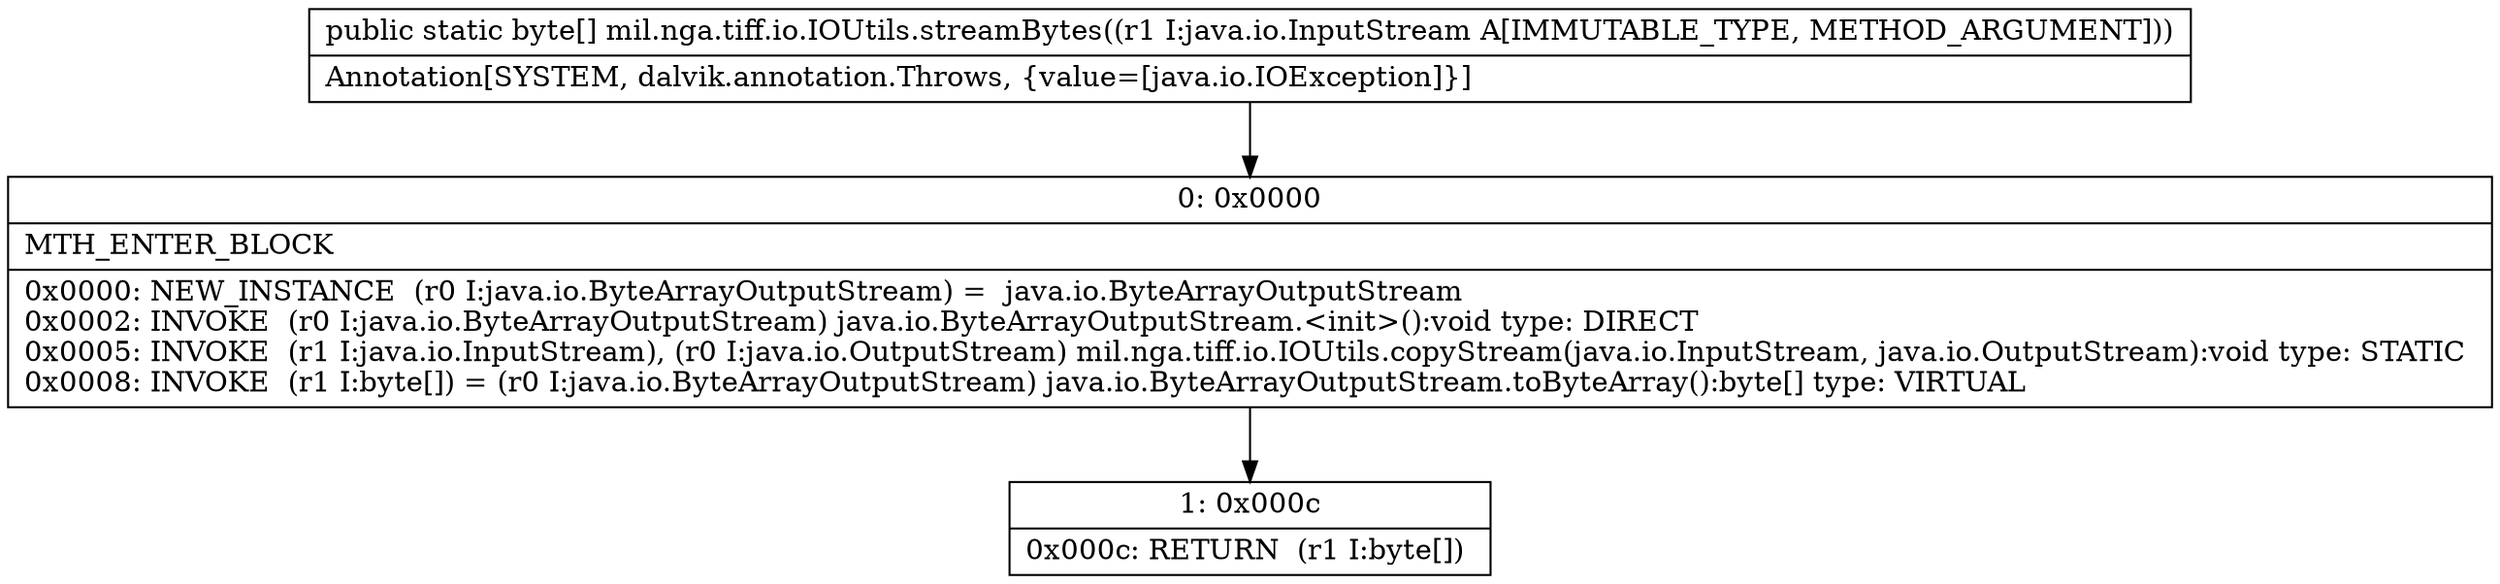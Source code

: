 digraph "CFG formil.nga.tiff.io.IOUtils.streamBytes(Ljava\/io\/InputStream;)[B" {
Node_0 [shape=record,label="{0\:\ 0x0000|MTH_ENTER_BLOCK\l|0x0000: NEW_INSTANCE  (r0 I:java.io.ByteArrayOutputStream) =  java.io.ByteArrayOutputStream \l0x0002: INVOKE  (r0 I:java.io.ByteArrayOutputStream) java.io.ByteArrayOutputStream.\<init\>():void type: DIRECT \l0x0005: INVOKE  (r1 I:java.io.InputStream), (r0 I:java.io.OutputStream) mil.nga.tiff.io.IOUtils.copyStream(java.io.InputStream, java.io.OutputStream):void type: STATIC \l0x0008: INVOKE  (r1 I:byte[]) = (r0 I:java.io.ByteArrayOutputStream) java.io.ByteArrayOutputStream.toByteArray():byte[] type: VIRTUAL \l}"];
Node_1 [shape=record,label="{1\:\ 0x000c|0x000c: RETURN  (r1 I:byte[]) \l}"];
MethodNode[shape=record,label="{public static byte[] mil.nga.tiff.io.IOUtils.streamBytes((r1 I:java.io.InputStream A[IMMUTABLE_TYPE, METHOD_ARGUMENT]))  | Annotation[SYSTEM, dalvik.annotation.Throws, \{value=[java.io.IOException]\}]\l}"];
MethodNode -> Node_0;
Node_0 -> Node_1;
}

